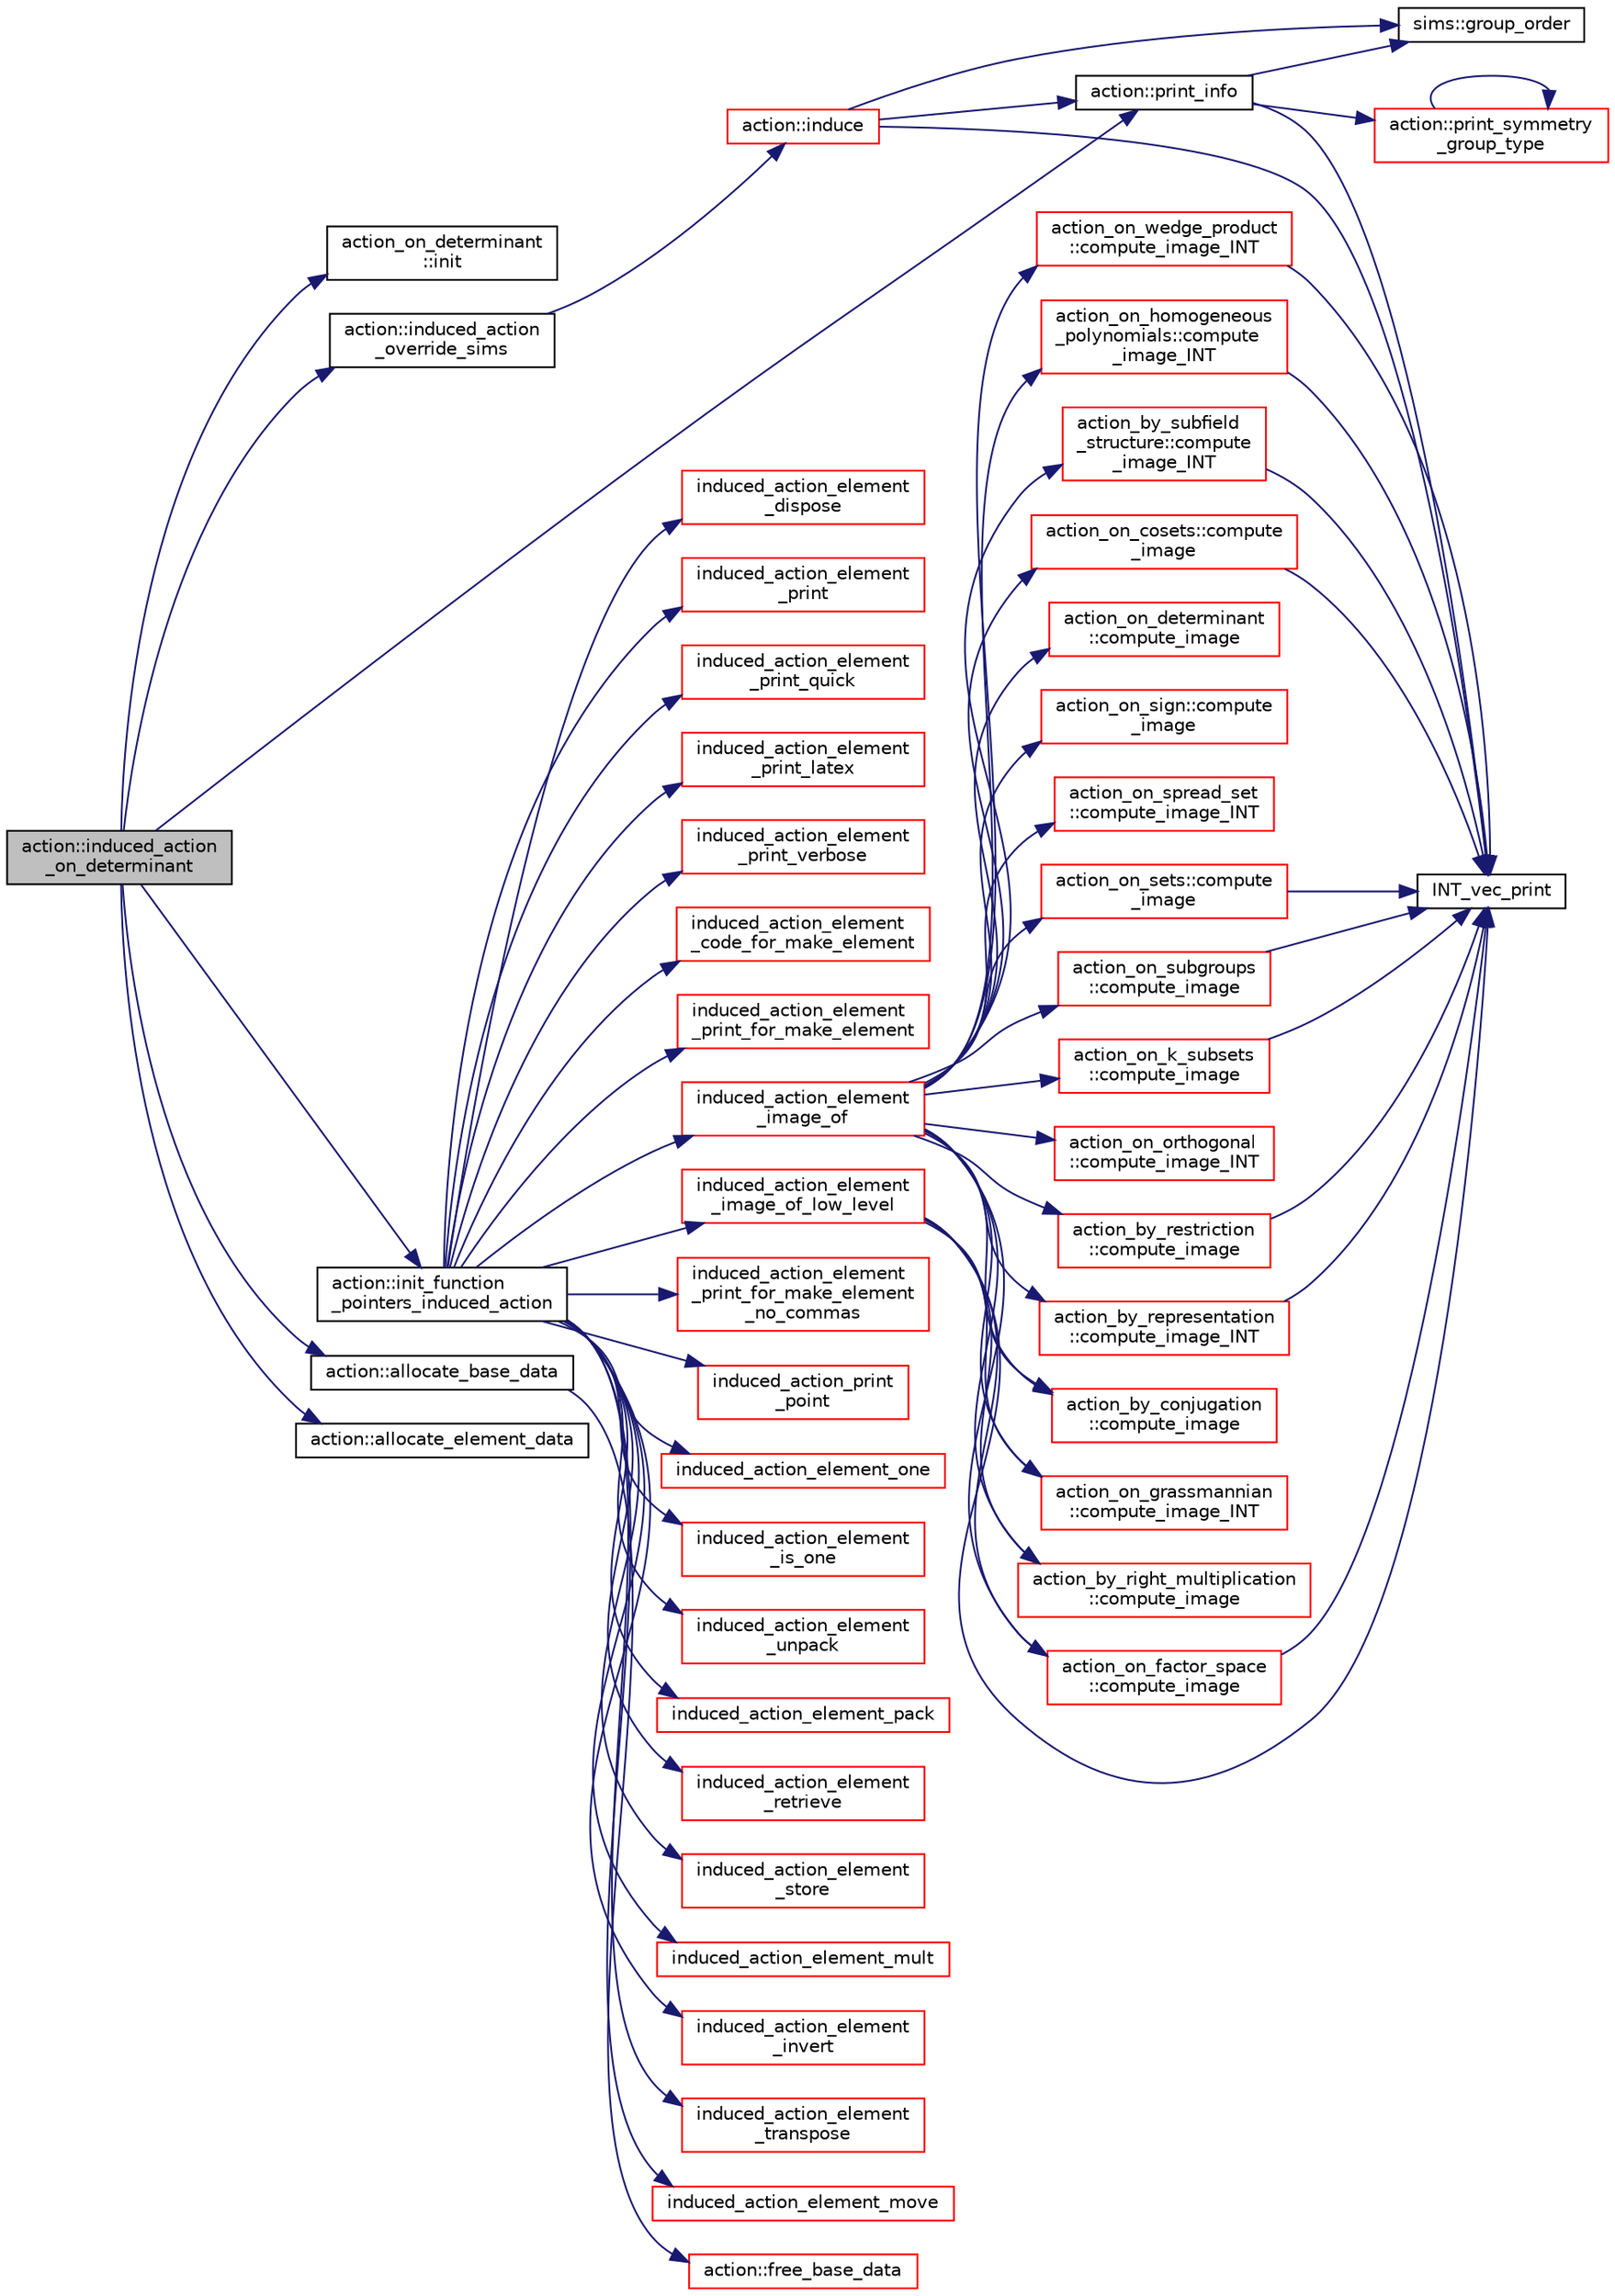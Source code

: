 digraph "action::induced_action_on_determinant"
{
  edge [fontname="Helvetica",fontsize="10",labelfontname="Helvetica",labelfontsize="10"];
  node [fontname="Helvetica",fontsize="10",shape=record];
  rankdir="LR";
  Node17016 [label="action::induced_action\l_on_determinant",height=0.2,width=0.4,color="black", fillcolor="grey75", style="filled", fontcolor="black"];
  Node17016 -> Node17017 [color="midnightblue",fontsize="10",style="solid",fontname="Helvetica"];
  Node17017 [label="action_on_determinant\l::init",height=0.2,width=0.4,color="black", fillcolor="white", style="filled",URL="$d4/d32/classaction__on__determinant.html#a2fea52d41ce31ebca3ff12758c37fe6d"];
  Node17016 -> Node17018 [color="midnightblue",fontsize="10",style="solid",fontname="Helvetica"];
  Node17018 [label="action::init_function\l_pointers_induced_action",height=0.2,width=0.4,color="black", fillcolor="white", style="filled",URL="$d2/d86/classaction.html#a3b9287d084b24f7a3b9532a7589c58de"];
  Node17018 -> Node17019 [color="midnightblue",fontsize="10",style="solid",fontname="Helvetica"];
  Node17019 [label="induced_action_element\l_image_of",height=0.2,width=0.4,color="red", fillcolor="white", style="filled",URL="$dc/dd4/group__actions_8h.html#a821850d6c3988dd122de0489cd36f0f0"];
  Node17019 -> Node17020 [color="midnightblue",fontsize="10",style="solid",fontname="Helvetica"];
  Node17020 [label="action_by_right_multiplication\l::compute_image",height=0.2,width=0.4,color="red", fillcolor="white", style="filled",URL="$d5/daa/classaction__by__right__multiplication.html#a5407ada4c7d5a1775144fbaadbb8be8e"];
  Node17019 -> Node17047 [color="midnightblue",fontsize="10",style="solid",fontname="Helvetica"];
  Node17047 [label="action_by_restriction\l::compute_image",height=0.2,width=0.4,color="red", fillcolor="white", style="filled",URL="$d1/d7e/classaction__by__restriction.html#a2d669c0f0b3905fb5effc983c9fbb0cc"];
  Node17047 -> Node17023 [color="midnightblue",fontsize="10",style="solid",fontname="Helvetica"];
  Node17023 [label="INT_vec_print",height=0.2,width=0.4,color="black", fillcolor="white", style="filled",URL="$df/dbf/sajeeb_8_c.html#a79a5901af0b47dd0d694109543c027fe"];
  Node17019 -> Node17049 [color="midnightblue",fontsize="10",style="solid",fontname="Helvetica"];
  Node17049 [label="action_by_conjugation\l::compute_image",height=0.2,width=0.4,color="red", fillcolor="white", style="filled",URL="$d3/dda/classaction__by__conjugation.html#acd62853354e392089a10381a4f7c5ac6"];
  Node17019 -> Node17050 [color="midnightblue",fontsize="10",style="solid",fontname="Helvetica"];
  Node17050 [label="action_by_representation\l::compute_image_INT",height=0.2,width=0.4,color="red", fillcolor="white", style="filled",URL="$d1/d9d/classaction__by__representation.html#a8c6b43be13f3fa61c51d3c5f2a3411d4"];
  Node17050 -> Node17023 [color="midnightblue",fontsize="10",style="solid",fontname="Helvetica"];
  Node17019 -> Node17063 [color="midnightblue",fontsize="10",style="solid",fontname="Helvetica"];
  Node17063 [label="action_on_determinant\l::compute_image",height=0.2,width=0.4,color="red", fillcolor="white", style="filled",URL="$d4/d32/classaction__on__determinant.html#afc50562cf0aa95e81eb0062749dc3940"];
  Node17019 -> Node17080 [color="midnightblue",fontsize="10",style="solid",fontname="Helvetica"];
  Node17080 [label="action_on_sign::compute\l_image",height=0.2,width=0.4,color="red", fillcolor="white", style="filled",URL="$da/d06/classaction__on__sign.html#a50a03ddd12e5619d59aee3de0fb5930e"];
  Node17019 -> Node17081 [color="midnightblue",fontsize="10",style="solid",fontname="Helvetica"];
  Node17081 [label="action_on_grassmannian\l::compute_image_INT",height=0.2,width=0.4,color="red", fillcolor="white", style="filled",URL="$d9/ddf/classaction__on__grassmannian.html#a5379b51e0c1a96eaa1e087a8228604ca"];
  Node17019 -> Node17096 [color="midnightblue",fontsize="10",style="solid",fontname="Helvetica"];
  Node17096 [label="action_on_spread_set\l::compute_image_INT",height=0.2,width=0.4,color="red", fillcolor="white", style="filled",URL="$d2/d7a/classaction__on__spread__set.html#a424ae719c98b5d99978e60f8f2d65437"];
  Node17019 -> Node17126 [color="midnightblue",fontsize="10",style="solid",fontname="Helvetica"];
  Node17126 [label="action_on_orthogonal\l::compute_image_INT",height=0.2,width=0.4,color="red", fillcolor="white", style="filled",URL="$dc/d87/classaction__on__orthogonal.html#a53cee5a150163f7614151b9cd1fc06f3"];
  Node17019 -> Node17310 [color="midnightblue",fontsize="10",style="solid",fontname="Helvetica"];
  Node17310 [label="action_on_wedge_product\l::compute_image_INT",height=0.2,width=0.4,color="red", fillcolor="white", style="filled",URL="$d0/deb/classaction__on__wedge__product.html#a54b13528f0219a5c1a87386725cc9548"];
  Node17310 -> Node17023 [color="midnightblue",fontsize="10",style="solid",fontname="Helvetica"];
  Node17019 -> Node17314 [color="midnightblue",fontsize="10",style="solid",fontname="Helvetica"];
  Node17314 [label="action_on_homogeneous\l_polynomials::compute\l_image_INT",height=0.2,width=0.4,color="red", fillcolor="white", style="filled",URL="$d5/dd4/classaction__on__homogeneous__polynomials.html#a84c216eed330590e9ede771b560869ac"];
  Node17314 -> Node17023 [color="midnightblue",fontsize="10",style="solid",fontname="Helvetica"];
  Node17019 -> Node17355 [color="midnightblue",fontsize="10",style="solid",fontname="Helvetica"];
  Node17355 [label="action_by_subfield\l_structure::compute\l_image_INT",height=0.2,width=0.4,color="red", fillcolor="white", style="filled",URL="$dd/d67/classaction__by__subfield__structure.html#a63b664e5bd11f8ab01329da6916ee1e9"];
  Node17355 -> Node17023 [color="midnightblue",fontsize="10",style="solid",fontname="Helvetica"];
  Node17019 -> Node17357 [color="midnightblue",fontsize="10",style="solid",fontname="Helvetica"];
  Node17357 [label="action_on_cosets::compute\l_image",height=0.2,width=0.4,color="red", fillcolor="white", style="filled",URL="$d3/d72/classaction__on__cosets.html#a6c64ec61d7a0443041ca04ec17791dbd"];
  Node17357 -> Node17023 [color="midnightblue",fontsize="10",style="solid",fontname="Helvetica"];
  Node17019 -> Node17360 [color="midnightblue",fontsize="10",style="solid",fontname="Helvetica"];
  Node17360 [label="action_on_factor_space\l::compute_image",height=0.2,width=0.4,color="red", fillcolor="white", style="filled",URL="$d5/d25/classaction__on__factor__space.html#a217d66e7c82945006dbe143ad9c681b2"];
  Node17360 -> Node17023 [color="midnightblue",fontsize="10",style="solid",fontname="Helvetica"];
  Node17019 -> Node17366 [color="midnightblue",fontsize="10",style="solid",fontname="Helvetica"];
  Node17366 [label="action_on_sets::compute\l_image",height=0.2,width=0.4,color="red", fillcolor="white", style="filled",URL="$da/d37/classaction__on__sets.html#a4e97b6c049755220ec5a2ef12397da01"];
  Node17366 -> Node17023 [color="midnightblue",fontsize="10",style="solid",fontname="Helvetica"];
  Node17019 -> Node17371 [color="midnightblue",fontsize="10",style="solid",fontname="Helvetica"];
  Node17371 [label="action_on_subgroups\l::compute_image",height=0.2,width=0.4,color="red", fillcolor="white", style="filled",URL="$d6/da4/classaction__on__subgroups.html#a8d225ed63ea7287aecc5171cb2a49092"];
  Node17371 -> Node17023 [color="midnightblue",fontsize="10",style="solid",fontname="Helvetica"];
  Node17019 -> Node17393 [color="midnightblue",fontsize="10",style="solid",fontname="Helvetica"];
  Node17393 [label="action_on_k_subsets\l::compute_image",height=0.2,width=0.4,color="red", fillcolor="white", style="filled",URL="$d3/d04/classaction__on__k__subsets.html#ac29797ac5bdc7845956370d76d4839b7"];
  Node17393 -> Node17023 [color="midnightblue",fontsize="10",style="solid",fontname="Helvetica"];
  Node17018 -> Node17425 [color="midnightblue",fontsize="10",style="solid",fontname="Helvetica"];
  Node17425 [label="induced_action_element\l_image_of_low_level",height=0.2,width=0.4,color="red", fillcolor="white", style="filled",URL="$dc/dd4/group__actions_8h.html#aa4bc5f68829829d9a41223c260c658c5"];
  Node17425 -> Node17023 [color="midnightblue",fontsize="10",style="solid",fontname="Helvetica"];
  Node17425 -> Node17020 [color="midnightblue",fontsize="10",style="solid",fontname="Helvetica"];
  Node17425 -> Node17049 [color="midnightblue",fontsize="10",style="solid",fontname="Helvetica"];
  Node17425 -> Node17081 [color="midnightblue",fontsize="10",style="solid",fontname="Helvetica"];
  Node17425 -> Node17360 [color="midnightblue",fontsize="10",style="solid",fontname="Helvetica"];
  Node17018 -> Node17427 [color="midnightblue",fontsize="10",style="solid",fontname="Helvetica"];
  Node17427 [label="induced_action_element_one",height=0.2,width=0.4,color="red", fillcolor="white", style="filled",URL="$dc/dd4/group__actions_8h.html#a11ad8abff8304e30e16403a1975a8aab"];
  Node17018 -> Node17429 [color="midnightblue",fontsize="10",style="solid",fontname="Helvetica"];
  Node17429 [label="induced_action_element\l_is_one",height=0.2,width=0.4,color="red", fillcolor="white", style="filled",URL="$dc/dd4/group__actions_8h.html#aadb6a2b56e25c82dd455de09bb4bda82"];
  Node17018 -> Node17433 [color="midnightblue",fontsize="10",style="solid",fontname="Helvetica"];
  Node17433 [label="induced_action_element\l_unpack",height=0.2,width=0.4,color="red", fillcolor="white", style="filled",URL="$dc/dd4/group__actions_8h.html#a99c6ddc3d11eeccddf87ca23badd1890"];
  Node17018 -> Node17436 [color="midnightblue",fontsize="10",style="solid",fontname="Helvetica"];
  Node17436 [label="induced_action_element_pack",height=0.2,width=0.4,color="red", fillcolor="white", style="filled",URL="$dc/dd4/group__actions_8h.html#aa80cbe650affcff950137367a431715f"];
  Node17018 -> Node17439 [color="midnightblue",fontsize="10",style="solid",fontname="Helvetica"];
  Node17439 [label="induced_action_element\l_retrieve",height=0.2,width=0.4,color="red", fillcolor="white", style="filled",URL="$dc/dd4/group__actions_8h.html#a9e51f4ab67af75d0a12a3eb7f211a5b4"];
  Node17018 -> Node17445 [color="midnightblue",fontsize="10",style="solid",fontname="Helvetica"];
  Node17445 [label="induced_action_element\l_store",height=0.2,width=0.4,color="red", fillcolor="white", style="filled",URL="$dc/dd4/group__actions_8h.html#a23d42fb239ba7e886b1fb9fc96f1a3be"];
  Node17018 -> Node17452 [color="midnightblue",fontsize="10",style="solid",fontname="Helvetica"];
  Node17452 [label="induced_action_element_mult",height=0.2,width=0.4,color="red", fillcolor="white", style="filled",URL="$dc/dd4/group__actions_8h.html#a7b00701d128922145960b4c15307113c"];
  Node17018 -> Node17454 [color="midnightblue",fontsize="10",style="solid",fontname="Helvetica"];
  Node17454 [label="induced_action_element\l_invert",height=0.2,width=0.4,color="red", fillcolor="white", style="filled",URL="$dc/dd4/group__actions_8h.html#a9b7e3c76b30897cb2b62a974e063ce12"];
  Node17018 -> Node17456 [color="midnightblue",fontsize="10",style="solid",fontname="Helvetica"];
  Node17456 [label="induced_action_element\l_transpose",height=0.2,width=0.4,color="red", fillcolor="white", style="filled",URL="$dc/dd4/group__actions_8h.html#ad1379970ade84fe3a44f26f5ec500db4"];
  Node17018 -> Node17459 [color="midnightblue",fontsize="10",style="solid",fontname="Helvetica"];
  Node17459 [label="induced_action_element_move",height=0.2,width=0.4,color="red", fillcolor="white", style="filled",URL="$dc/dd4/group__actions_8h.html#a7b319593ee737d9c1ab5bc6223377541"];
  Node17018 -> Node17461 [color="midnightblue",fontsize="10",style="solid",fontname="Helvetica"];
  Node17461 [label="induced_action_element\l_dispose",height=0.2,width=0.4,color="red", fillcolor="white", style="filled",URL="$dc/dd4/group__actions_8h.html#a5bf4e1daf5b0e799af9e065ab8046f99"];
  Node17018 -> Node17463 [color="midnightblue",fontsize="10",style="solid",fontname="Helvetica"];
  Node17463 [label="induced_action_element\l_print",height=0.2,width=0.4,color="red", fillcolor="white", style="filled",URL="$dc/dd4/group__actions_8h.html#a670952bd230bf34b82f276deab684d23"];
  Node17018 -> Node17467 [color="midnightblue",fontsize="10",style="solid",fontname="Helvetica"];
  Node17467 [label="induced_action_element\l_print_quick",height=0.2,width=0.4,color="red", fillcolor="white", style="filled",URL="$dc/dd4/group__actions_8h.html#a91760d711eca781aa4dbee22a5fc0168"];
  Node17018 -> Node17468 [color="midnightblue",fontsize="10",style="solid",fontname="Helvetica"];
  Node17468 [label="induced_action_element\l_print_latex",height=0.2,width=0.4,color="red", fillcolor="white", style="filled",URL="$dc/dd4/group__actions_8h.html#a962508fbbbac127426c42fe5d0f147ab"];
  Node17018 -> Node17471 [color="midnightblue",fontsize="10",style="solid",fontname="Helvetica"];
  Node17471 [label="induced_action_element\l_print_verbose",height=0.2,width=0.4,color="red", fillcolor="white", style="filled",URL="$dc/dd4/group__actions_8h.html#a647a452eeefdaed4834375175fec37fc"];
  Node17018 -> Node17473 [color="midnightblue",fontsize="10",style="solid",fontname="Helvetica"];
  Node17473 [label="induced_action_element\l_code_for_make_element",height=0.2,width=0.4,color="red", fillcolor="white", style="filled",URL="$dc/dd4/group__actions_8h.html#af1c12dd980d376e72daaf9a383cebfdc"];
  Node17018 -> Node17475 [color="midnightblue",fontsize="10",style="solid",fontname="Helvetica"];
  Node17475 [label="induced_action_element\l_print_for_make_element",height=0.2,width=0.4,color="red", fillcolor="white", style="filled",URL="$dc/dd4/group__actions_8h.html#ad7e7ef951b164a7084837401e3dbc400"];
  Node17018 -> Node17477 [color="midnightblue",fontsize="10",style="solid",fontname="Helvetica"];
  Node17477 [label="induced_action_element\l_print_for_make_element\l_no_commas",height=0.2,width=0.4,color="red", fillcolor="white", style="filled",URL="$dc/dd4/group__actions_8h.html#ae151544128a85b12466172340404b955"];
  Node17018 -> Node17479 [color="midnightblue",fontsize="10",style="solid",fontname="Helvetica"];
  Node17479 [label="induced_action_print\l_point",height=0.2,width=0.4,color="red", fillcolor="white", style="filled",URL="$dc/dd4/group__actions_8h.html#af15373c64f9e8d33dd3c448d98cc2382"];
  Node17016 -> Node17481 [color="midnightblue",fontsize="10",style="solid",fontname="Helvetica"];
  Node17481 [label="action::allocate_base_data",height=0.2,width=0.4,color="black", fillcolor="white", style="filled",URL="$d2/d86/classaction.html#a345fa8dfbb60c8a100ab4dd80a966b1b"];
  Node17481 -> Node17482 [color="midnightblue",fontsize="10",style="solid",fontname="Helvetica"];
  Node17482 [label="action::free_base_data",height=0.2,width=0.4,color="red", fillcolor="white", style="filled",URL="$d2/d86/classaction.html#a27aa9e5940cc8e08da6727927d0798a8"];
  Node17016 -> Node17484 [color="midnightblue",fontsize="10",style="solid",fontname="Helvetica"];
  Node17484 [label="action::allocate_element_data",height=0.2,width=0.4,color="black", fillcolor="white", style="filled",URL="$d2/d86/classaction.html#adc5f98db8315bfd17fcd2fbb437d8f60"];
  Node17016 -> Node17485 [color="midnightblue",fontsize="10",style="solid",fontname="Helvetica"];
  Node17485 [label="action::induced_action\l_override_sims",height=0.2,width=0.4,color="black", fillcolor="white", style="filled",URL="$d2/d86/classaction.html#ac8cc7d4543f6ef75a04777bd82ca244b"];
  Node17485 -> Node17486 [color="midnightblue",fontsize="10",style="solid",fontname="Helvetica"];
  Node17486 [label="action::induce",height=0.2,width=0.4,color="red", fillcolor="white", style="filled",URL="$d2/d86/classaction.html#a32012836490e544a15fb4596b90cb07b"];
  Node17486 -> Node17487 [color="midnightblue",fontsize="10",style="solid",fontname="Helvetica"];
  Node17487 [label="action::print_info",height=0.2,width=0.4,color="black", fillcolor="white", style="filled",URL="$d2/d86/classaction.html#a6f89e493e5c5a32e5c3b8963d438ce86"];
  Node17487 -> Node17124 [color="midnightblue",fontsize="10",style="solid",fontname="Helvetica"];
  Node17124 [label="action::print_symmetry\l_group_type",height=0.2,width=0.4,color="red", fillcolor="white", style="filled",URL="$d2/d86/classaction.html#aed811766c7e64fe2c853df8b0b67aa6e"];
  Node17124 -> Node17124 [color="midnightblue",fontsize="10",style="solid",fontname="Helvetica"];
  Node17487 -> Node17023 [color="midnightblue",fontsize="10",style="solid",fontname="Helvetica"];
  Node17487 -> Node17488 [color="midnightblue",fontsize="10",style="solid",fontname="Helvetica"];
  Node17488 [label="sims::group_order",height=0.2,width=0.4,color="black", fillcolor="white", style="filled",URL="$d9/df3/classsims.html#aa442445175656570fa35febbe790efad"];
  Node17486 -> Node17488 [color="midnightblue",fontsize="10",style="solid",fontname="Helvetica"];
  Node17486 -> Node17023 [color="midnightblue",fontsize="10",style="solid",fontname="Helvetica"];
  Node17016 -> Node17487 [color="midnightblue",fontsize="10",style="solid",fontname="Helvetica"];
}
